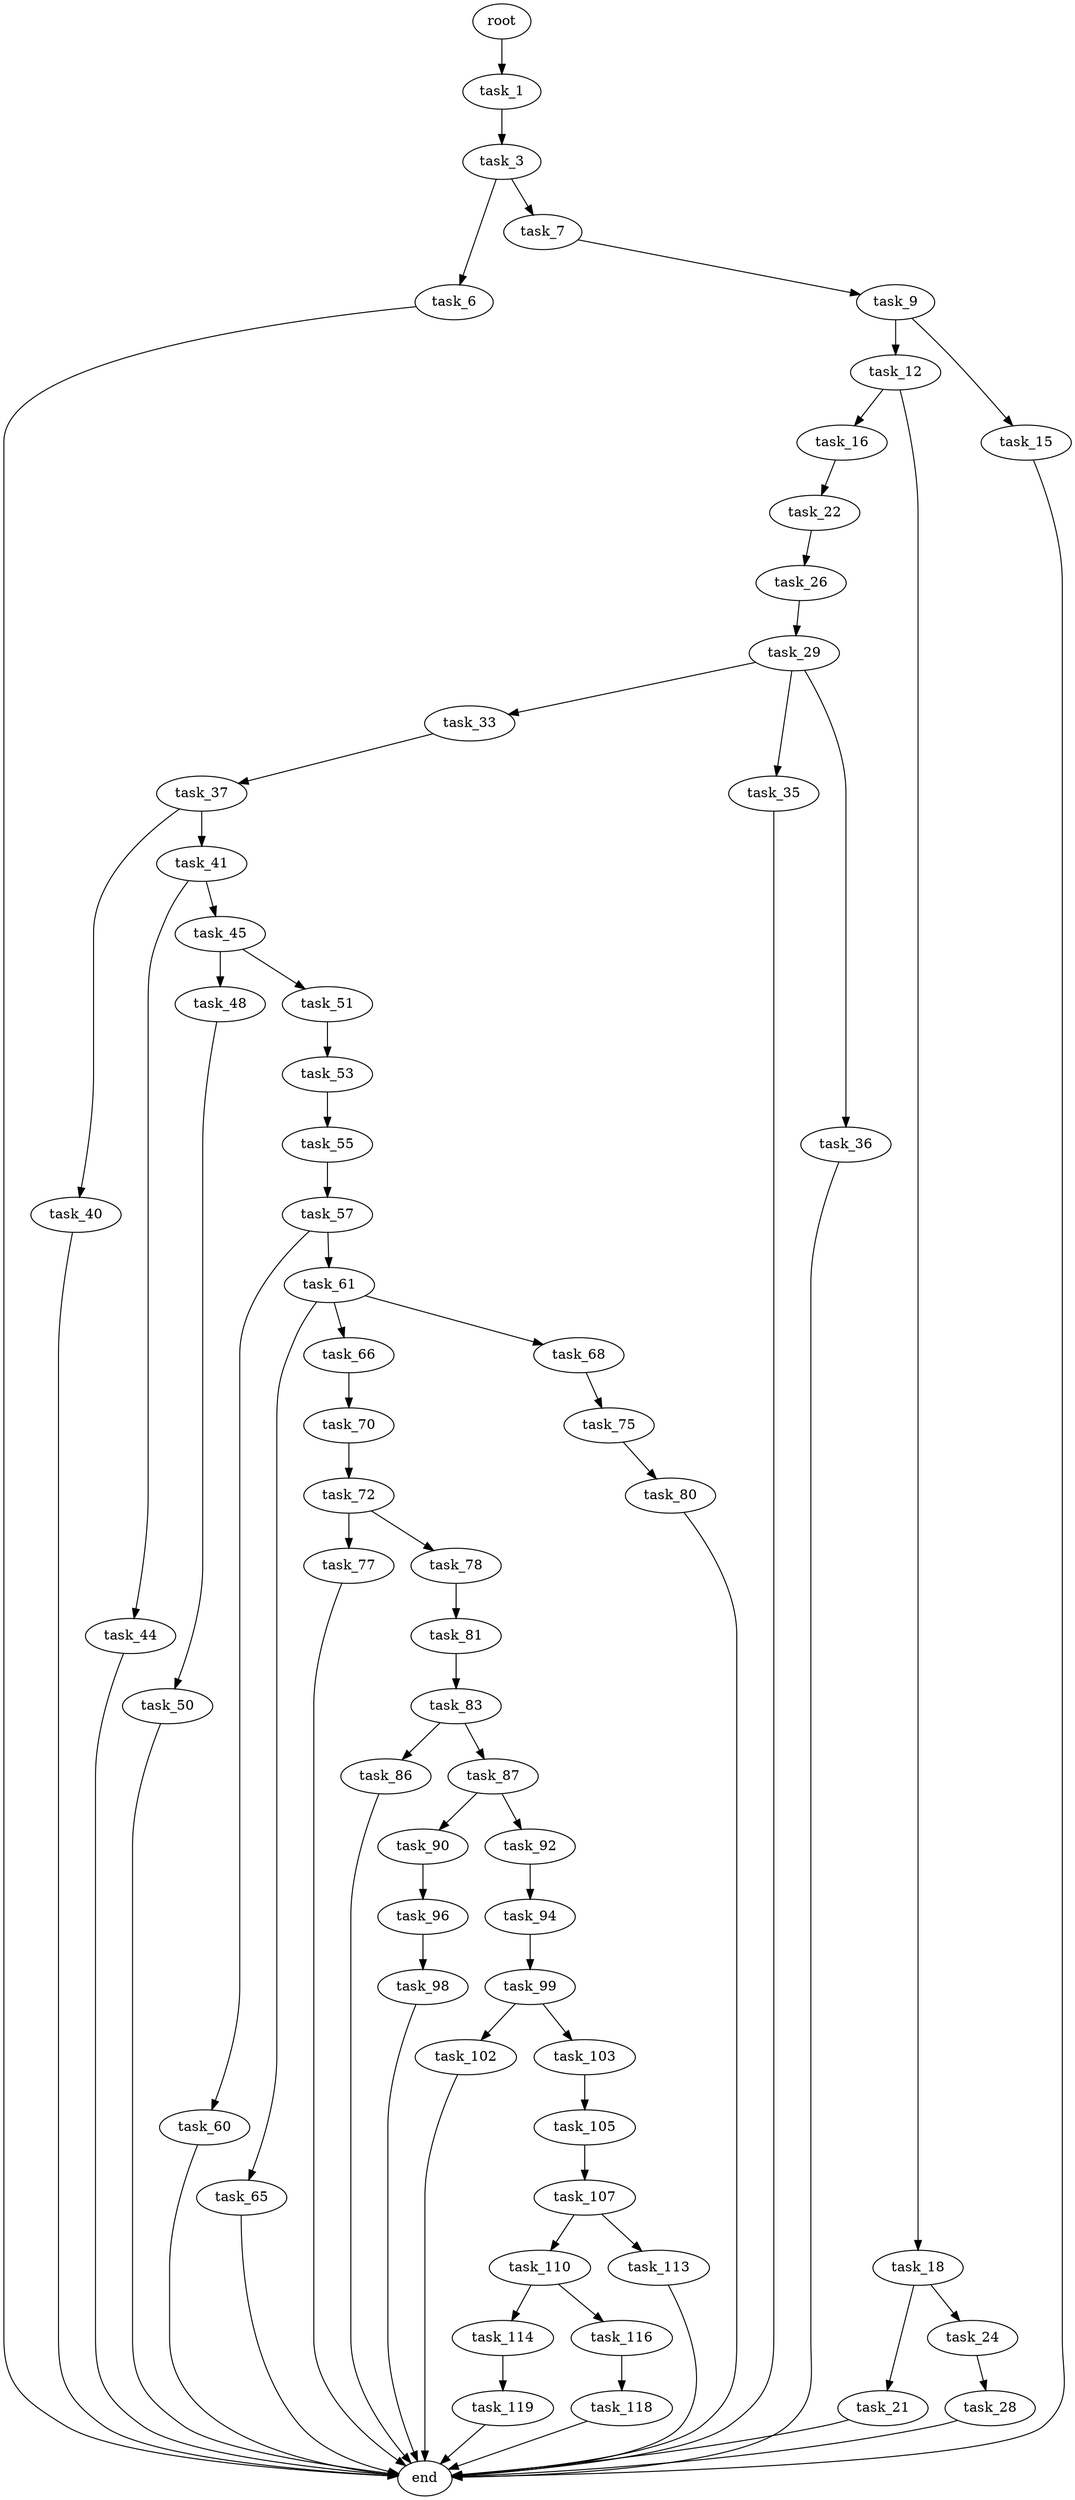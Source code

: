 digraph G {
  root [size="0.000000"];
  task_1 [size="51139146062.000000"];
  task_3 [size="20151465259.000000"];
  task_6 [size="18965870962.000000"];
  task_7 [size="33311925657.000000"];
  end [size="0.000000"];
  task_9 [size="642404914809.000000"];
  task_12 [size="48097483116.000000"];
  task_15 [size="203208307444.000000"];
  task_16 [size="8244985026.000000"];
  task_18 [size="492426174607.000000"];
  task_22 [size="782757789696.000000"];
  task_21 [size="1280291171040.000000"];
  task_24 [size="511002531416.000000"];
  task_26 [size="20417259745.000000"];
  task_28 [size="9208631038.000000"];
  task_29 [size="368293445632.000000"];
  task_33 [size="3822182534.000000"];
  task_35 [size="10314975615.000000"];
  task_36 [size="231928233984.000000"];
  task_37 [size="782757789696.000000"];
  task_40 [size="549755813888.000000"];
  task_41 [size="283664774388.000000"];
  task_44 [size="1073741824000.000000"];
  task_45 [size="549755813888.000000"];
  task_48 [size="18832399332.000000"];
  task_51 [size="782757789696.000000"];
  task_50 [size="1106696100.000000"];
  task_53 [size="368293445632.000000"];
  task_55 [size="74910101574.000000"];
  task_57 [size="18973714960.000000"];
  task_60 [size="136124131440.000000"];
  task_61 [size="28991029248.000000"];
  task_65 [size="12212275658.000000"];
  task_66 [size="420929371148.000000"];
  task_68 [size="40807779918.000000"];
  task_70 [size="5092955673.000000"];
  task_75 [size="3786483827.000000"];
  task_72 [size="254060374060.000000"];
  task_77 [size="146861114479.000000"];
  task_78 [size="96413230812.000000"];
  task_80 [size="1073741824000.000000"];
  task_81 [size="134217728000.000000"];
  task_83 [size="8365019384.000000"];
  task_86 [size="134217728000.000000"];
  task_87 [size="1813403612.000000"];
  task_90 [size="5273549632.000000"];
  task_92 [size="1057326183864.000000"];
  task_96 [size="1828885413.000000"];
  task_94 [size="2390884430.000000"];
  task_99 [size="27555724717.000000"];
  task_98 [size="134217728000.000000"];
  task_102 [size="11625686472.000000"];
  task_103 [size="1130751382072.000000"];
  task_105 [size="8589934592.000000"];
  task_107 [size="549755813888.000000"];
  task_110 [size="537729154698.000000"];
  task_113 [size="28991029248.000000"];
  task_114 [size="114463357100.000000"];
  task_116 [size="28314844520.000000"];
  task_119 [size="231928233984.000000"];
  task_118 [size="1682885412.000000"];

  root -> task_1 [size="1.000000"];
  task_1 -> task_3 [size="838860800.000000"];
  task_3 -> task_6 [size="679477248.000000"];
  task_3 -> task_7 [size="679477248.000000"];
  task_6 -> end [size="1.000000"];
  task_7 -> task_9 [size="75497472.000000"];
  task_9 -> task_12 [size="679477248.000000"];
  task_9 -> task_15 [size="679477248.000000"];
  task_12 -> task_16 [size="838860800.000000"];
  task_12 -> task_18 [size="838860800.000000"];
  task_15 -> end [size="1.000000"];
  task_16 -> task_22 [size="134217728.000000"];
  task_18 -> task_21 [size="411041792.000000"];
  task_18 -> task_24 [size="411041792.000000"];
  task_22 -> task_26 [size="679477248.000000"];
  task_21 -> end [size="1.000000"];
  task_24 -> task_28 [size="536870912.000000"];
  task_26 -> task_29 [size="679477248.000000"];
  task_28 -> end [size="1.000000"];
  task_29 -> task_33 [size="411041792.000000"];
  task_29 -> task_35 [size="411041792.000000"];
  task_29 -> task_36 [size="411041792.000000"];
  task_33 -> task_37 [size="301989888.000000"];
  task_35 -> end [size="1.000000"];
  task_36 -> end [size="1.000000"];
  task_37 -> task_40 [size="679477248.000000"];
  task_37 -> task_41 [size="679477248.000000"];
  task_40 -> end [size="1.000000"];
  task_41 -> task_44 [size="209715200.000000"];
  task_41 -> task_45 [size="209715200.000000"];
  task_44 -> end [size="1.000000"];
  task_45 -> task_48 [size="536870912.000000"];
  task_45 -> task_51 [size="536870912.000000"];
  task_48 -> task_50 [size="411041792.000000"];
  task_51 -> task_53 [size="679477248.000000"];
  task_50 -> end [size="1.000000"];
  task_53 -> task_55 [size="411041792.000000"];
  task_55 -> task_57 [size="75497472.000000"];
  task_57 -> task_60 [size="536870912.000000"];
  task_57 -> task_61 [size="536870912.000000"];
  task_60 -> end [size="1.000000"];
  task_61 -> task_65 [size="75497472.000000"];
  task_61 -> task_66 [size="75497472.000000"];
  task_61 -> task_68 [size="75497472.000000"];
  task_65 -> end [size="1.000000"];
  task_66 -> task_70 [size="536870912.000000"];
  task_68 -> task_75 [size="75497472.000000"];
  task_70 -> task_72 [size="134217728.000000"];
  task_75 -> task_80 [size="75497472.000000"];
  task_72 -> task_77 [size="209715200.000000"];
  task_72 -> task_78 [size="209715200.000000"];
  task_77 -> end [size="1.000000"];
  task_78 -> task_81 [size="134217728.000000"];
  task_80 -> end [size="1.000000"];
  task_81 -> task_83 [size="209715200.000000"];
  task_83 -> task_86 [size="134217728.000000"];
  task_83 -> task_87 [size="134217728.000000"];
  task_86 -> end [size="1.000000"];
  task_87 -> task_90 [size="33554432.000000"];
  task_87 -> task_92 [size="33554432.000000"];
  task_90 -> task_96 [size="134217728.000000"];
  task_92 -> task_94 [size="679477248.000000"];
  task_96 -> task_98 [size="75497472.000000"];
  task_94 -> task_99 [size="75497472.000000"];
  task_99 -> task_102 [size="679477248.000000"];
  task_99 -> task_103 [size="679477248.000000"];
  task_98 -> end [size="1.000000"];
  task_102 -> end [size="1.000000"];
  task_103 -> task_105 [size="838860800.000000"];
  task_105 -> task_107 [size="33554432.000000"];
  task_107 -> task_110 [size="536870912.000000"];
  task_107 -> task_113 [size="536870912.000000"];
  task_110 -> task_114 [size="679477248.000000"];
  task_110 -> task_116 [size="679477248.000000"];
  task_113 -> end [size="1.000000"];
  task_114 -> task_119 [size="209715200.000000"];
  task_116 -> task_118 [size="536870912.000000"];
  task_119 -> end [size="1.000000"];
  task_118 -> end [size="1.000000"];
}
